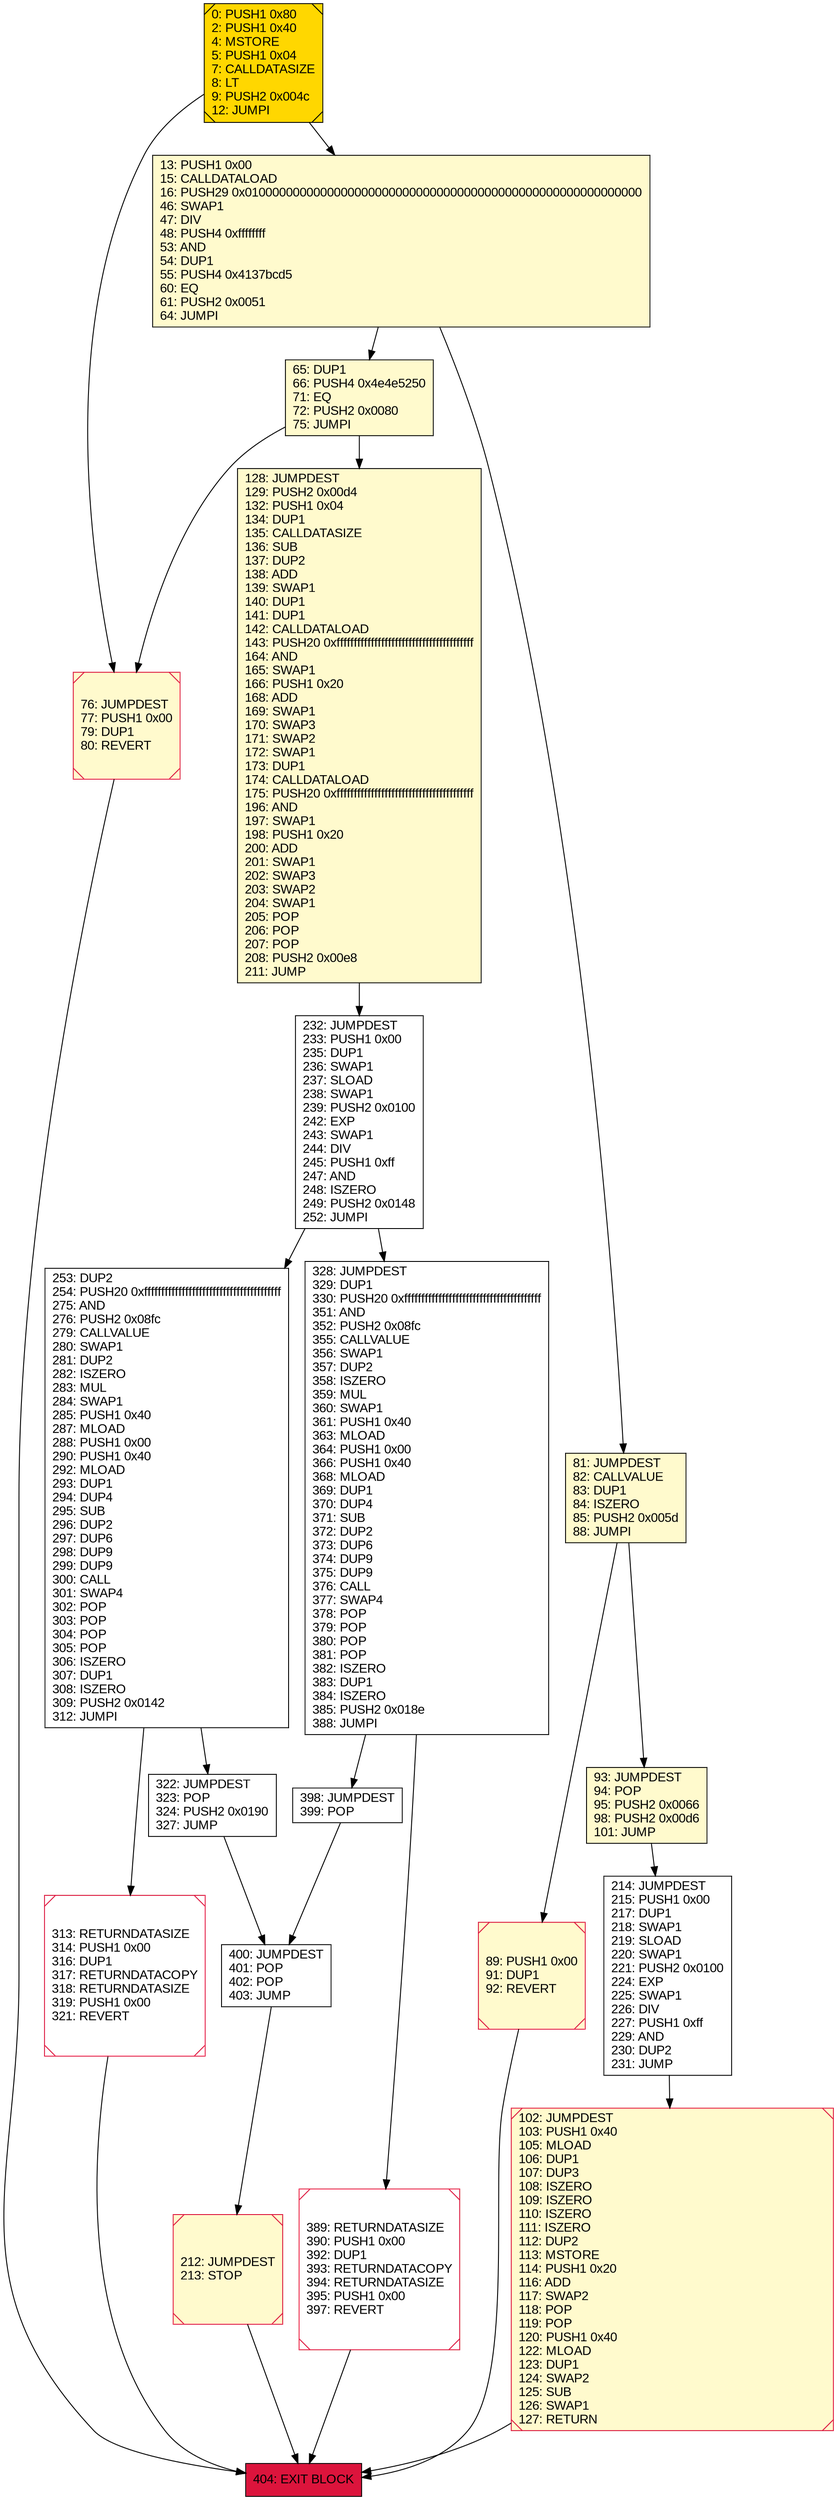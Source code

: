 digraph G {
bgcolor=transparent rankdir=UD;
node [shape=box style=filled color=black fillcolor=white fontname=arial fontcolor=black];
212 [label="212: JUMPDEST\l213: STOP\l" fillcolor=lemonchiffon shape=Msquare color=crimson ];
328 [label="328: JUMPDEST\l329: DUP1\l330: PUSH20 0xffffffffffffffffffffffffffffffffffffffff\l351: AND\l352: PUSH2 0x08fc\l355: CALLVALUE\l356: SWAP1\l357: DUP2\l358: ISZERO\l359: MUL\l360: SWAP1\l361: PUSH1 0x40\l363: MLOAD\l364: PUSH1 0x00\l366: PUSH1 0x40\l368: MLOAD\l369: DUP1\l370: DUP4\l371: SUB\l372: DUP2\l373: DUP6\l374: DUP9\l375: DUP9\l376: CALL\l377: SWAP4\l378: POP\l379: POP\l380: POP\l381: POP\l382: ISZERO\l383: DUP1\l384: ISZERO\l385: PUSH2 0x018e\l388: JUMPI\l" ];
313 [label="313: RETURNDATASIZE\l314: PUSH1 0x00\l316: DUP1\l317: RETURNDATACOPY\l318: RETURNDATASIZE\l319: PUSH1 0x00\l321: REVERT\l" shape=Msquare color=crimson ];
128 [label="128: JUMPDEST\l129: PUSH2 0x00d4\l132: PUSH1 0x04\l134: DUP1\l135: CALLDATASIZE\l136: SUB\l137: DUP2\l138: ADD\l139: SWAP1\l140: DUP1\l141: DUP1\l142: CALLDATALOAD\l143: PUSH20 0xffffffffffffffffffffffffffffffffffffffff\l164: AND\l165: SWAP1\l166: PUSH1 0x20\l168: ADD\l169: SWAP1\l170: SWAP3\l171: SWAP2\l172: SWAP1\l173: DUP1\l174: CALLDATALOAD\l175: PUSH20 0xffffffffffffffffffffffffffffffffffffffff\l196: AND\l197: SWAP1\l198: PUSH1 0x20\l200: ADD\l201: SWAP1\l202: SWAP3\l203: SWAP2\l204: SWAP1\l205: POP\l206: POP\l207: POP\l208: PUSH2 0x00e8\l211: JUMP\l" fillcolor=lemonchiffon ];
232 [label="232: JUMPDEST\l233: PUSH1 0x00\l235: DUP1\l236: SWAP1\l237: SLOAD\l238: SWAP1\l239: PUSH2 0x0100\l242: EXP\l243: SWAP1\l244: DIV\l245: PUSH1 0xff\l247: AND\l248: ISZERO\l249: PUSH2 0x0148\l252: JUMPI\l" ];
0 [label="0: PUSH1 0x80\l2: PUSH1 0x40\l4: MSTORE\l5: PUSH1 0x04\l7: CALLDATASIZE\l8: LT\l9: PUSH2 0x004c\l12: JUMPI\l" fillcolor=lemonchiffon shape=Msquare fillcolor=gold ];
76 [label="76: JUMPDEST\l77: PUSH1 0x00\l79: DUP1\l80: REVERT\l" fillcolor=lemonchiffon shape=Msquare color=crimson ];
81 [label="81: JUMPDEST\l82: CALLVALUE\l83: DUP1\l84: ISZERO\l85: PUSH2 0x005d\l88: JUMPI\l" fillcolor=lemonchiffon ];
13 [label="13: PUSH1 0x00\l15: CALLDATALOAD\l16: PUSH29 0x0100000000000000000000000000000000000000000000000000000000\l46: SWAP1\l47: DIV\l48: PUSH4 0xffffffff\l53: AND\l54: DUP1\l55: PUSH4 0x4137bcd5\l60: EQ\l61: PUSH2 0x0051\l64: JUMPI\l" fillcolor=lemonchiffon ];
65 [label="65: DUP1\l66: PUSH4 0x4e4e5250\l71: EQ\l72: PUSH2 0x0080\l75: JUMPI\l" fillcolor=lemonchiffon ];
214 [label="214: JUMPDEST\l215: PUSH1 0x00\l217: DUP1\l218: SWAP1\l219: SLOAD\l220: SWAP1\l221: PUSH2 0x0100\l224: EXP\l225: SWAP1\l226: DIV\l227: PUSH1 0xff\l229: AND\l230: DUP2\l231: JUMP\l" ];
404 [label="404: EXIT BLOCK\l" fillcolor=crimson ];
93 [label="93: JUMPDEST\l94: POP\l95: PUSH2 0x0066\l98: PUSH2 0x00d6\l101: JUMP\l" fillcolor=lemonchiffon ];
89 [label="89: PUSH1 0x00\l91: DUP1\l92: REVERT\l" fillcolor=lemonchiffon shape=Msquare color=crimson ];
253 [label="253: DUP2\l254: PUSH20 0xffffffffffffffffffffffffffffffffffffffff\l275: AND\l276: PUSH2 0x08fc\l279: CALLVALUE\l280: SWAP1\l281: DUP2\l282: ISZERO\l283: MUL\l284: SWAP1\l285: PUSH1 0x40\l287: MLOAD\l288: PUSH1 0x00\l290: PUSH1 0x40\l292: MLOAD\l293: DUP1\l294: DUP4\l295: SUB\l296: DUP2\l297: DUP6\l298: DUP9\l299: DUP9\l300: CALL\l301: SWAP4\l302: POP\l303: POP\l304: POP\l305: POP\l306: ISZERO\l307: DUP1\l308: ISZERO\l309: PUSH2 0x0142\l312: JUMPI\l" ];
102 [label="102: JUMPDEST\l103: PUSH1 0x40\l105: MLOAD\l106: DUP1\l107: DUP3\l108: ISZERO\l109: ISZERO\l110: ISZERO\l111: ISZERO\l112: DUP2\l113: MSTORE\l114: PUSH1 0x20\l116: ADD\l117: SWAP2\l118: POP\l119: POP\l120: PUSH1 0x40\l122: MLOAD\l123: DUP1\l124: SWAP2\l125: SUB\l126: SWAP1\l127: RETURN\l" fillcolor=lemonchiffon shape=Msquare color=crimson ];
400 [label="400: JUMPDEST\l401: POP\l402: POP\l403: JUMP\l" ];
322 [label="322: JUMPDEST\l323: POP\l324: PUSH2 0x0190\l327: JUMP\l" ];
389 [label="389: RETURNDATASIZE\l390: PUSH1 0x00\l392: DUP1\l393: RETURNDATACOPY\l394: RETURNDATASIZE\l395: PUSH1 0x00\l397: REVERT\l" shape=Msquare color=crimson ];
398 [label="398: JUMPDEST\l399: POP\l" ];
128 -> 232;
232 -> 328;
389 -> 404;
102 -> 404;
65 -> 128;
212 -> 404;
13 -> 81;
400 -> 212;
76 -> 404;
328 -> 398;
81 -> 93;
0 -> 76;
13 -> 65;
253 -> 322;
398 -> 400;
93 -> 214;
322 -> 400;
214 -> 102;
89 -> 404;
81 -> 89;
313 -> 404;
0 -> 13;
232 -> 253;
65 -> 76;
253 -> 313;
328 -> 389;
}